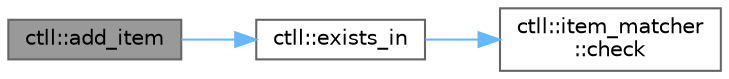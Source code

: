 digraph "ctll::add_item"
{
 // LATEX_PDF_SIZE
  bgcolor="transparent";
  edge [fontname=Helvetica,fontsize=10,labelfontname=Helvetica,labelfontsize=10];
  node [fontname=Helvetica,fontsize=10,shape=box,height=0.2,width=0.4];
  rankdir="LR";
  Node1 [id="Node000001",label="ctll::add_item",height=0.2,width=0.4,color="gray40", fillcolor="grey60", style="filled", fontcolor="black",tooltip=" "];
  Node1 -> Node2 [id="edge1_Node000001_Node000002",color="steelblue1",style="solid",tooltip=" "];
  Node2 [id="Node000002",label="ctll::exists_in",height=0.2,width=0.4,color="grey40", fillcolor="white", style="filled",URL="$namespacectll.html#a2e3bf4619b233eba83260ba3c1ab3fca",tooltip=" "];
  Node2 -> Node3 [id="edge2_Node000002_Node000003",color="steelblue1",style="solid",tooltip=" "];
  Node3 [id="Node000003",label="ctll::item_matcher\l::check",height=0.2,width=0.4,color="grey40", fillcolor="white", style="filled",URL="$structctll_1_1item__matcher.html#a6889c98fb11097b87181950c826701a7",tooltip=" "];
}
